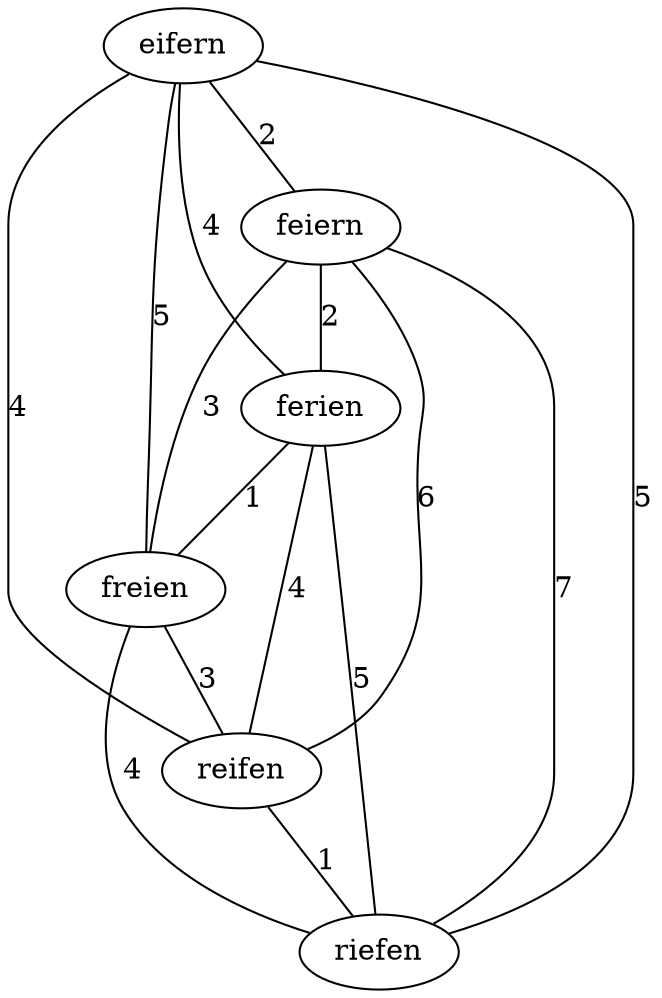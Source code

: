 graph {
	eifern -- feiern [ label="2" ];
	eifern -- ferien [ label="4" ];
	eifern -- freien [ label="5" ];
	eifern -- reifen [ label="4" ];
	eifern -- riefen [ label="5" ];
	feiern -- ferien [ label="2" ];
	feiern -- freien [ label="3" ];
	feiern -- reifen [ label="6" ];
	feiern -- riefen [ label="7" ];
	ferien -- freien [ label="1" ];
	ferien -- reifen [ label="4" ];
	ferien -- riefen [ label="5" ];
	freien -- reifen [ label="3" ];
	freien -- riefen [ label="4" ];
	reifen -- riefen [ label="1" ];
}